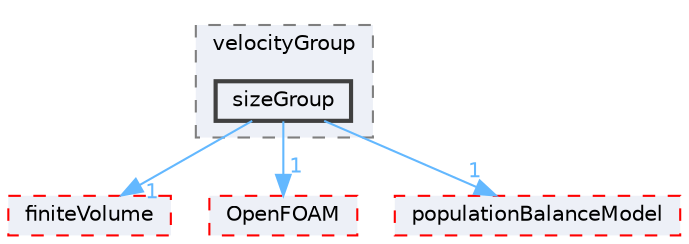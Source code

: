 digraph "src/phaseSystemModels/reactingEuler/multiphaseSystem/diameterModels/velocityGroup/sizeGroup"
{
 // LATEX_PDF_SIZE
  bgcolor="transparent";
  edge [fontname=Helvetica,fontsize=10,labelfontname=Helvetica,labelfontsize=10];
  node [fontname=Helvetica,fontsize=10,shape=box,height=0.2,width=0.4];
  compound=true
  subgraph clusterdir_e20549aebab1c73b5ec512ff445e40ab {
    graph [ bgcolor="#edf0f7", pencolor="grey50", label="velocityGroup", fontname=Helvetica,fontsize=10 style="filled,dashed", URL="dir_e20549aebab1c73b5ec512ff445e40ab.html",tooltip=""]
  dir_262cc2b3def3310c11210c6746ce9ffa [label="sizeGroup", fillcolor="#edf0f7", color="grey25", style="filled,bold", URL="dir_262cc2b3def3310c11210c6746ce9ffa.html",tooltip=""];
  }
  dir_9bd15774b555cf7259a6fa18f99fe99b [label="finiteVolume", fillcolor="#edf0f7", color="red", style="filled,dashed", URL="dir_9bd15774b555cf7259a6fa18f99fe99b.html",tooltip=""];
  dir_c5473ff19b20e6ec4dfe5c310b3778a8 [label="OpenFOAM", fillcolor="#edf0f7", color="red", style="filled,dashed", URL="dir_c5473ff19b20e6ec4dfe5c310b3778a8.html",tooltip=""];
  dir_e9c594d8f3b0b5d00e00b870816d9586 [label="populationBalanceModel", fillcolor="#edf0f7", color="red", style="filled,dashed", URL="dir_e9c594d8f3b0b5d00e00b870816d9586.html",tooltip=""];
  dir_262cc2b3def3310c11210c6746ce9ffa->dir_9bd15774b555cf7259a6fa18f99fe99b [headlabel="1", labeldistance=1.5 headhref="dir_003571_001387.html" href="dir_003571_001387.html" color="steelblue1" fontcolor="steelblue1"];
  dir_262cc2b3def3310c11210c6746ce9ffa->dir_c5473ff19b20e6ec4dfe5c310b3778a8 [headlabel="1", labeldistance=1.5 headhref="dir_003571_002695.html" href="dir_003571_002695.html" color="steelblue1" fontcolor="steelblue1"];
  dir_262cc2b3def3310c11210c6746ce9ffa->dir_e9c594d8f3b0b5d00e00b870816d9586 [headlabel="1", labeldistance=1.5 headhref="dir_003571_003002.html" href="dir_003571_003002.html" color="steelblue1" fontcolor="steelblue1"];
}
